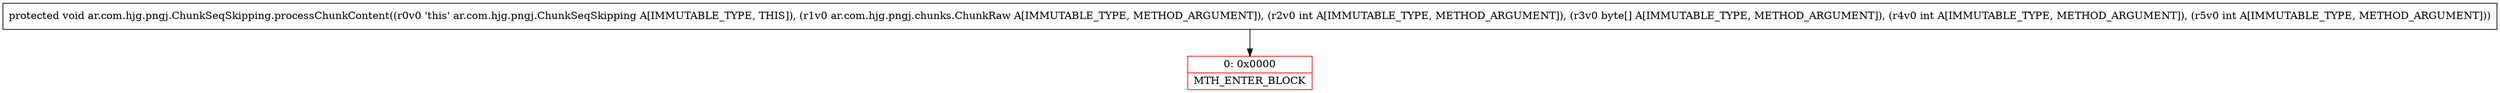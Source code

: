 digraph "CFG forar.com.hjg.pngj.ChunkSeqSkipping.processChunkContent(Lar\/com\/hjg\/pngj\/chunks\/ChunkRaw;I[BII)V" {
subgraph cluster_Region_679923431 {
label = "R(0)";
node [shape=record,color=blue];
}
Node_0 [shape=record,color=red,label="{0\:\ 0x0000|MTH_ENTER_BLOCK\l}"];
MethodNode[shape=record,label="{protected void ar.com.hjg.pngj.ChunkSeqSkipping.processChunkContent((r0v0 'this' ar.com.hjg.pngj.ChunkSeqSkipping A[IMMUTABLE_TYPE, THIS]), (r1v0 ar.com.hjg.pngj.chunks.ChunkRaw A[IMMUTABLE_TYPE, METHOD_ARGUMENT]), (r2v0 int A[IMMUTABLE_TYPE, METHOD_ARGUMENT]), (r3v0 byte[] A[IMMUTABLE_TYPE, METHOD_ARGUMENT]), (r4v0 int A[IMMUTABLE_TYPE, METHOD_ARGUMENT]), (r5v0 int A[IMMUTABLE_TYPE, METHOD_ARGUMENT])) }"];
MethodNode -> Node_0;
}

